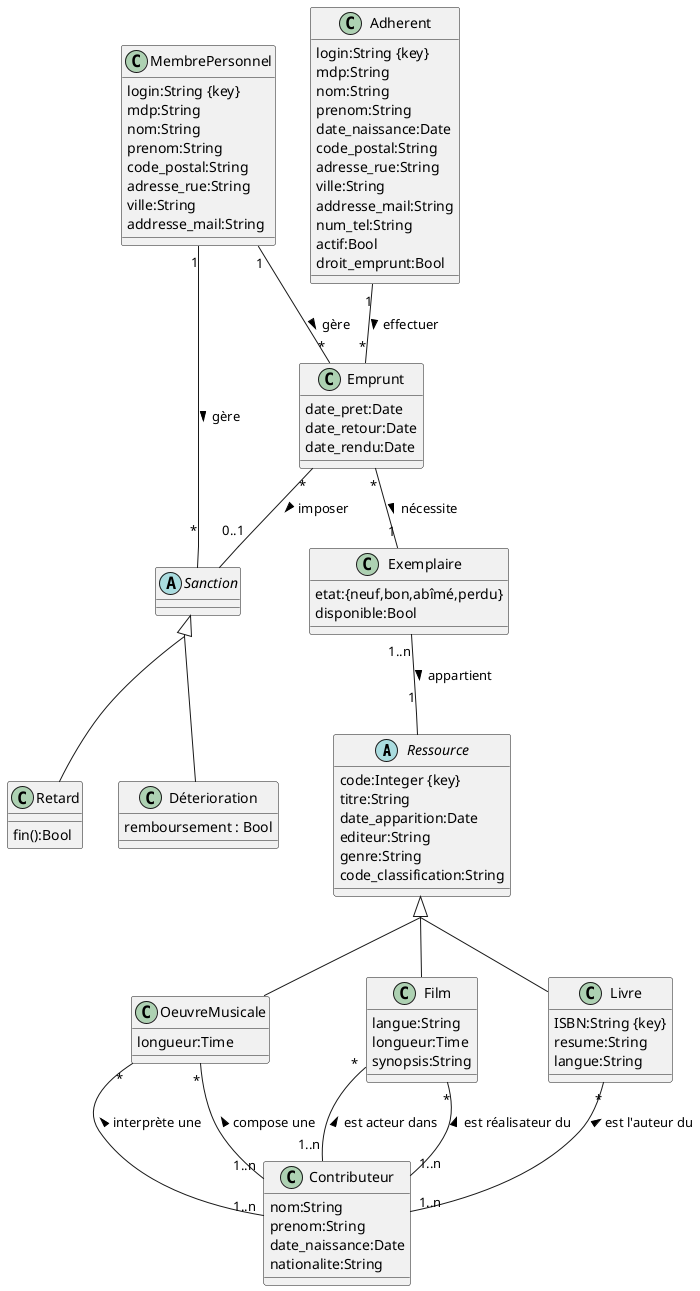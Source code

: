 @startuml
abstract class Ressource{
  code:Integer {key}
  titre:String
  date_apparition:Date
  editeur:String
  genre:String
  code_classification:String
}


together {
  class Livre{
  ISBN:String {key}
  resume:String
  langue:String
}

class Film{
  langue:String
  longueur:Time
  synopsis:String
}

class OeuvreMusicale{
  longueur:Time
}
}
skinparam groupInheritance 2
Ressource <|-- Livre
Ressource <|-- Film
Ressource <|-- OeuvreMusicale

class MembrePersonnel{
  login:String {key}
  mdp:String
  nom:String
  prenom:String
  code_postal:String
  adresse_rue:String
  ville:String
  addresse_mail:String
}

class Adherent{
  login:String {key}
  mdp:String
  nom:String
  prenom:String
  date_naissance:Date
  code_postal:String
  adresse_rue:String
  ville:String
  addresse_mail:String
  num_tel:String
  actif:Bool
  droit_emprunt:Bool
}

class Contributeur{
  nom:String
  prenom:String
  date_naissance:Date
  nationalite:String
}

class Exemplaire{
  etat:{neuf,bon,abîmé,perdu}
  disponible:Bool
}


class Emprunt{
  date_pret:Date
  date_retour:Date
  date_rendu:Date
}

abstract class Sanction{
}

together {
  class Retard{
    fin():Bool
  }
  class Déterioration{
    remboursement : Bool
  }
}

skinparam groupInheritance 2
Sanction <|-- Retard
Sanction <|-- Déterioration


Exemplaire "1..n" -- "1" Ressource : appartient >
Emprunt "*" -- "0..1" Sanction : imposer >

MembrePersonnel "1" -- "*" Emprunt : gère >
MembrePersonnel "1" -- "*" Sanction : gère >


Contributeur "1..n" -up- "*" Livre : est l'auteur du >
Contributeur "1..n" -up- "*" Film : est réalisateur du >
Contributeur "1..n" -up- "*" Film : est acteur dans >
Contributeur "1..n" -up- "*" OeuvreMusicale : compose une >
Contributeur "1..n" -up- "*" OeuvreMusicale : interprète une >

Adherent "1" -- "*" Emprunt : effectuer >
Emprunt "*" -- "1" Exemplaire : nécessite >




@enduml


